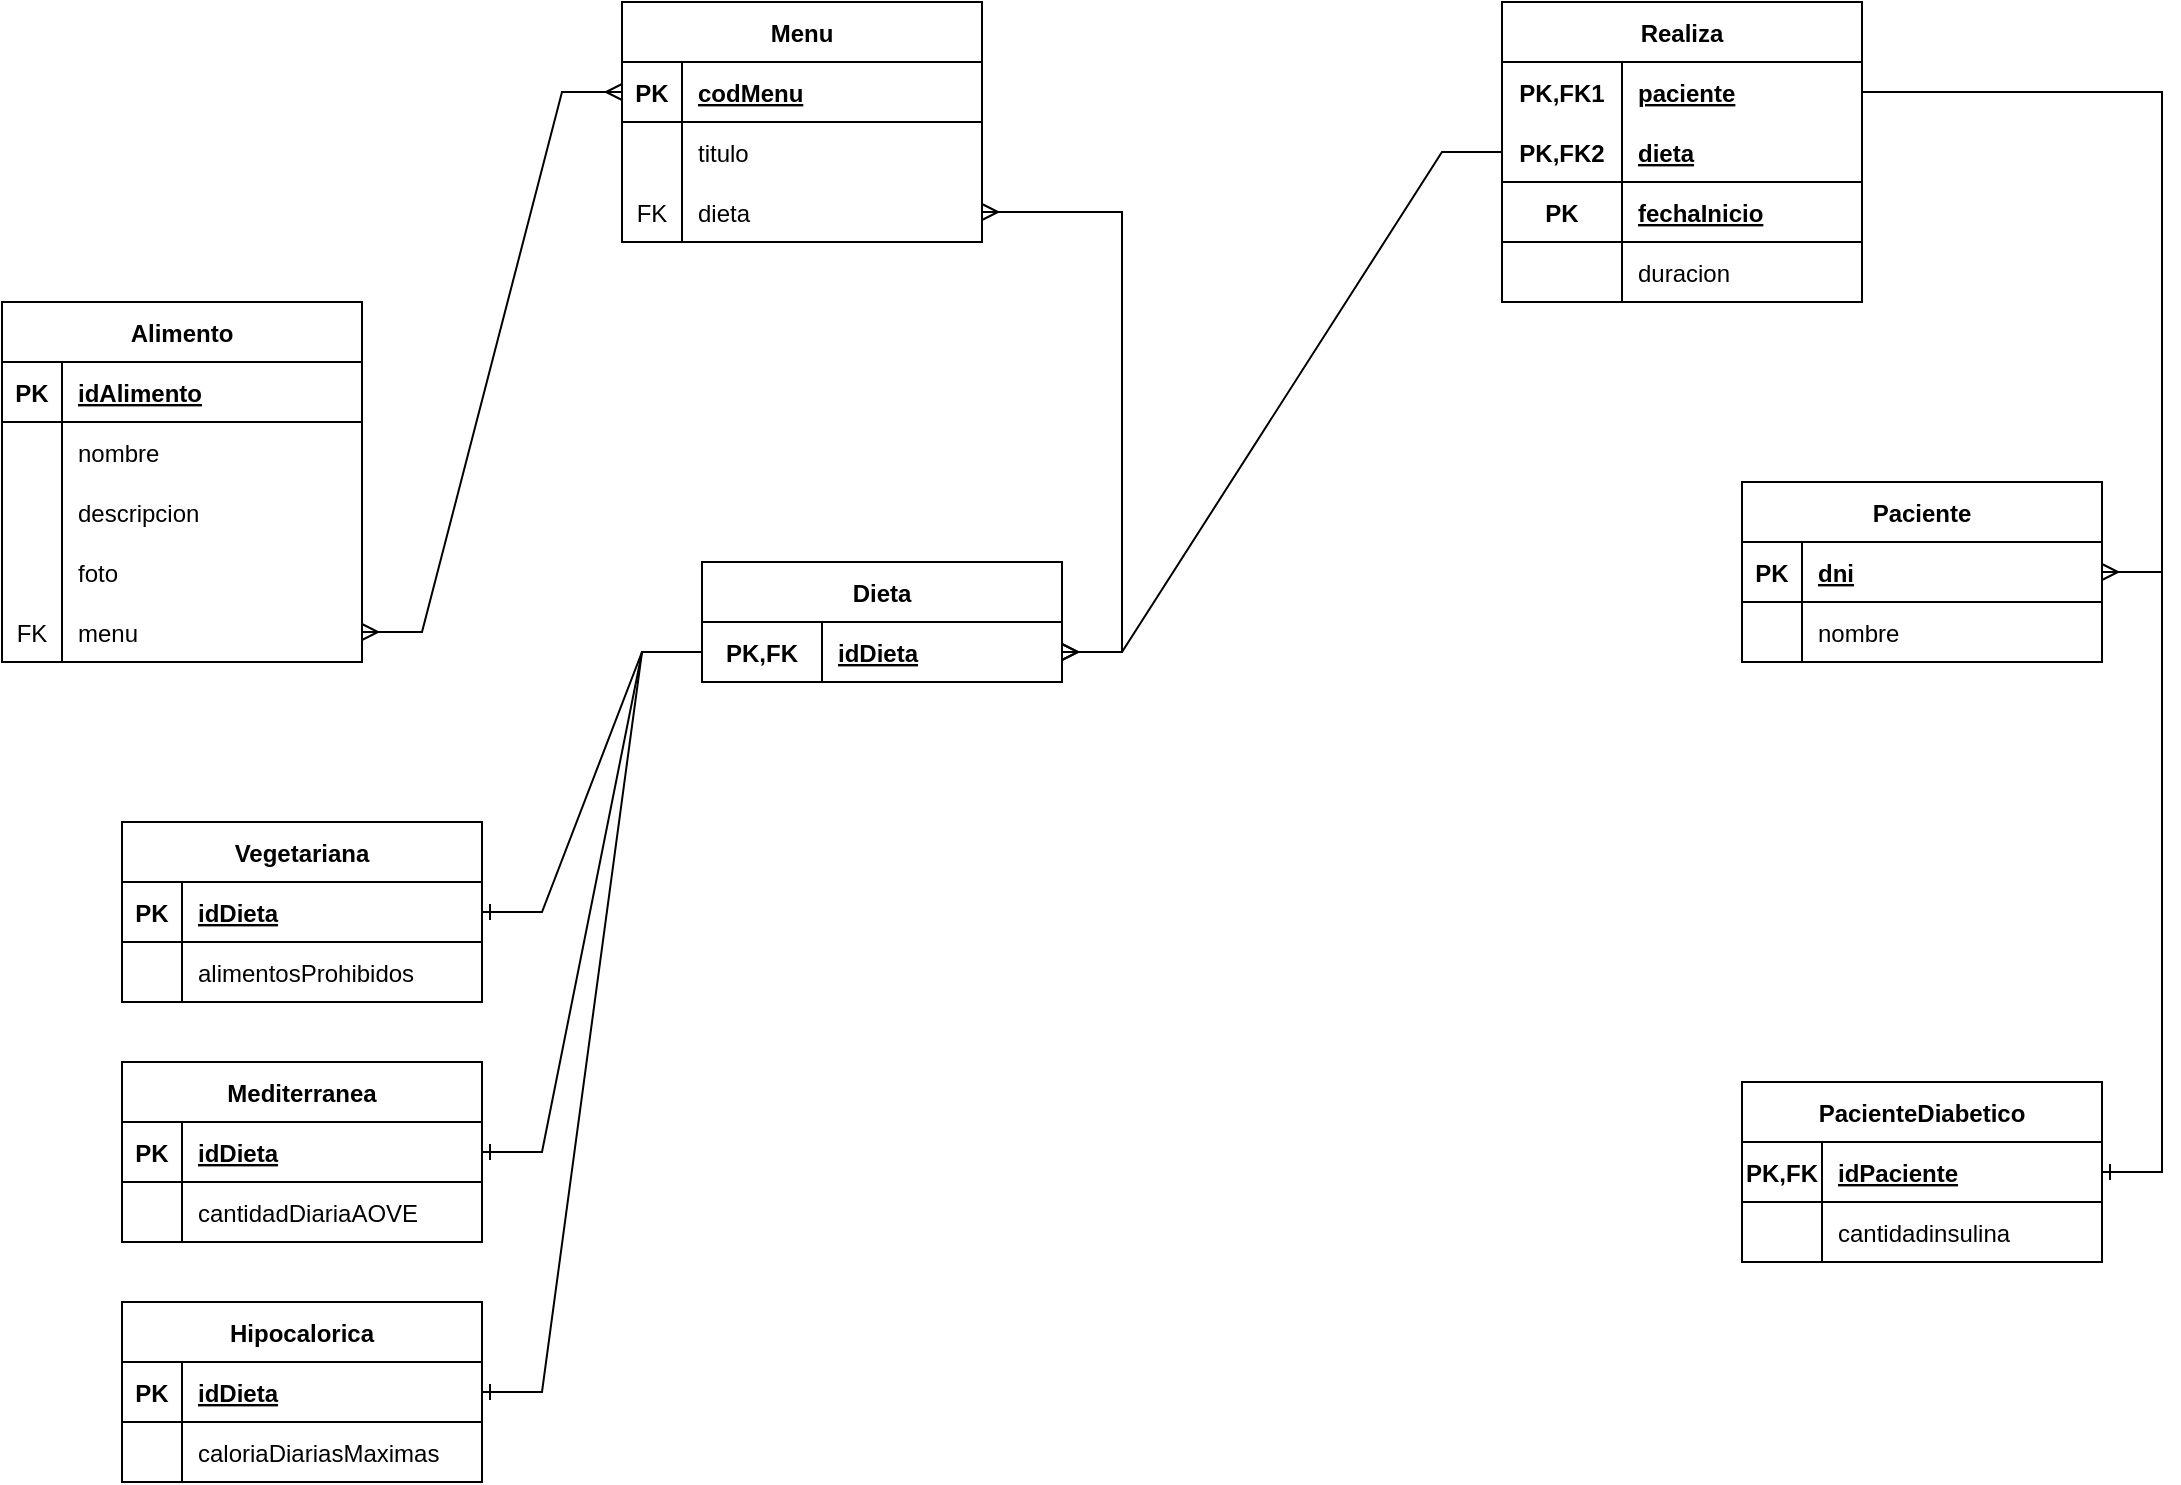 <mxfile version="20.8.16" type="device"><diagram id="R2lEEEUBdFMjLlhIrx00" name="Page-1"><mxGraphModel dx="961" dy="1195" grid="1" gridSize="10" guides="1" tooltips="1" connect="1" arrows="1" fold="1" page="1" pageScale="1" pageWidth="850" pageHeight="1100" math="0" shadow="0" extFonts="Permanent Marker^https://fonts.googleapis.com/css?family=Permanent+Marker"><root><mxCell id="0"/><mxCell id="1" parent="0"/><mxCell id="t05YEqEuKAgmeq-M3WF7-1" value="Alimento" style="shape=table;startSize=30;container=1;collapsible=1;childLayout=tableLayout;fixedRows=1;rowLines=0;fontStyle=1;align=center;resizeLast=1;" vertex="1" parent="1"><mxGeometry x="10" y="260" width="180" height="180" as="geometry"/></mxCell><mxCell id="t05YEqEuKAgmeq-M3WF7-2" value="" style="shape=tableRow;horizontal=0;startSize=0;swimlaneHead=0;swimlaneBody=0;fillColor=none;collapsible=0;dropTarget=0;points=[[0,0.5],[1,0.5]];portConstraint=eastwest;top=0;left=0;right=0;bottom=1;" vertex="1" parent="t05YEqEuKAgmeq-M3WF7-1"><mxGeometry y="30" width="180" height="30" as="geometry"/></mxCell><mxCell id="t05YEqEuKAgmeq-M3WF7-3" value="PK" style="shape=partialRectangle;connectable=0;fillColor=none;top=0;left=0;bottom=0;right=0;fontStyle=1;overflow=hidden;" vertex="1" parent="t05YEqEuKAgmeq-M3WF7-2"><mxGeometry width="30" height="30" as="geometry"><mxRectangle width="30" height="30" as="alternateBounds"/></mxGeometry></mxCell><mxCell id="t05YEqEuKAgmeq-M3WF7-4" value="idAlimento" style="shape=partialRectangle;connectable=0;fillColor=none;top=0;left=0;bottom=0;right=0;align=left;spacingLeft=6;fontStyle=5;overflow=hidden;" vertex="1" parent="t05YEqEuKAgmeq-M3WF7-2"><mxGeometry x="30" width="150" height="30" as="geometry"><mxRectangle width="150" height="30" as="alternateBounds"/></mxGeometry></mxCell><mxCell id="t05YEqEuKAgmeq-M3WF7-5" value="" style="shape=tableRow;horizontal=0;startSize=0;swimlaneHead=0;swimlaneBody=0;fillColor=none;collapsible=0;dropTarget=0;points=[[0,0.5],[1,0.5]];portConstraint=eastwest;top=0;left=0;right=0;bottom=0;" vertex="1" parent="t05YEqEuKAgmeq-M3WF7-1"><mxGeometry y="60" width="180" height="30" as="geometry"/></mxCell><mxCell id="t05YEqEuKAgmeq-M3WF7-6" value="" style="shape=partialRectangle;connectable=0;fillColor=none;top=0;left=0;bottom=0;right=0;editable=1;overflow=hidden;" vertex="1" parent="t05YEqEuKAgmeq-M3WF7-5"><mxGeometry width="30" height="30" as="geometry"><mxRectangle width="30" height="30" as="alternateBounds"/></mxGeometry></mxCell><mxCell id="t05YEqEuKAgmeq-M3WF7-7" value="nombre" style="shape=partialRectangle;connectable=0;fillColor=none;top=0;left=0;bottom=0;right=0;align=left;spacingLeft=6;overflow=hidden;" vertex="1" parent="t05YEqEuKAgmeq-M3WF7-5"><mxGeometry x="30" width="150" height="30" as="geometry"><mxRectangle width="150" height="30" as="alternateBounds"/></mxGeometry></mxCell><mxCell id="t05YEqEuKAgmeq-M3WF7-8" value="" style="shape=tableRow;horizontal=0;startSize=0;swimlaneHead=0;swimlaneBody=0;fillColor=none;collapsible=0;dropTarget=0;points=[[0,0.5],[1,0.5]];portConstraint=eastwest;top=0;left=0;right=0;bottom=0;" vertex="1" parent="t05YEqEuKAgmeq-M3WF7-1"><mxGeometry y="90" width="180" height="30" as="geometry"/></mxCell><mxCell id="t05YEqEuKAgmeq-M3WF7-9" value="" style="shape=partialRectangle;connectable=0;fillColor=none;top=0;left=0;bottom=0;right=0;editable=1;overflow=hidden;" vertex="1" parent="t05YEqEuKAgmeq-M3WF7-8"><mxGeometry width="30" height="30" as="geometry"><mxRectangle width="30" height="30" as="alternateBounds"/></mxGeometry></mxCell><mxCell id="t05YEqEuKAgmeq-M3WF7-10" value="descripcion" style="shape=partialRectangle;connectable=0;fillColor=none;top=0;left=0;bottom=0;right=0;align=left;spacingLeft=6;overflow=hidden;" vertex="1" parent="t05YEqEuKAgmeq-M3WF7-8"><mxGeometry x="30" width="150" height="30" as="geometry"><mxRectangle width="150" height="30" as="alternateBounds"/></mxGeometry></mxCell><mxCell id="t05YEqEuKAgmeq-M3WF7-11" value="" style="shape=tableRow;horizontal=0;startSize=0;swimlaneHead=0;swimlaneBody=0;fillColor=none;collapsible=0;dropTarget=0;points=[[0,0.5],[1,0.5]];portConstraint=eastwest;top=0;left=0;right=0;bottom=0;" vertex="1" parent="t05YEqEuKAgmeq-M3WF7-1"><mxGeometry y="120" width="180" height="30" as="geometry"/></mxCell><mxCell id="t05YEqEuKAgmeq-M3WF7-12" value="" style="shape=partialRectangle;connectable=0;fillColor=none;top=0;left=0;bottom=0;right=0;editable=1;overflow=hidden;" vertex="1" parent="t05YEqEuKAgmeq-M3WF7-11"><mxGeometry width="30" height="30" as="geometry"><mxRectangle width="30" height="30" as="alternateBounds"/></mxGeometry></mxCell><mxCell id="t05YEqEuKAgmeq-M3WF7-13" value="foto" style="shape=partialRectangle;connectable=0;fillColor=none;top=0;left=0;bottom=0;right=0;align=left;spacingLeft=6;overflow=hidden;" vertex="1" parent="t05YEqEuKAgmeq-M3WF7-11"><mxGeometry x="30" width="150" height="30" as="geometry"><mxRectangle width="150" height="30" as="alternateBounds"/></mxGeometry></mxCell><mxCell id="t05YEqEuKAgmeq-M3WF7-40" value="" style="shape=tableRow;horizontal=0;startSize=0;swimlaneHead=0;swimlaneBody=0;fillColor=none;collapsible=0;dropTarget=0;points=[[0,0.5],[1,0.5]];portConstraint=eastwest;top=0;left=0;right=0;bottom=0;" vertex="1" parent="t05YEqEuKAgmeq-M3WF7-1"><mxGeometry y="150" width="180" height="30" as="geometry"/></mxCell><mxCell id="t05YEqEuKAgmeq-M3WF7-41" value="FK" style="shape=partialRectangle;connectable=0;fillColor=none;top=0;left=0;bottom=0;right=0;fontStyle=0;overflow=hidden;" vertex="1" parent="t05YEqEuKAgmeq-M3WF7-40"><mxGeometry width="30" height="30" as="geometry"><mxRectangle width="30" height="30" as="alternateBounds"/></mxGeometry></mxCell><mxCell id="t05YEqEuKAgmeq-M3WF7-42" value="menu" style="shape=partialRectangle;connectable=0;fillColor=none;top=0;left=0;bottom=0;right=0;align=left;spacingLeft=6;fontStyle=0;overflow=hidden;" vertex="1" parent="t05YEqEuKAgmeq-M3WF7-40"><mxGeometry x="30" width="150" height="30" as="geometry"><mxRectangle width="150" height="30" as="alternateBounds"/></mxGeometry></mxCell><mxCell id="t05YEqEuKAgmeq-M3WF7-27" value="Menu" style="shape=table;startSize=30;container=1;collapsible=1;childLayout=tableLayout;fixedRows=1;rowLines=0;fontStyle=1;align=center;resizeLast=1;" vertex="1" parent="1"><mxGeometry x="320" y="110" width="180" height="120" as="geometry"/></mxCell><mxCell id="t05YEqEuKAgmeq-M3WF7-28" value="" style="shape=tableRow;horizontal=0;startSize=0;swimlaneHead=0;swimlaneBody=0;fillColor=none;collapsible=0;dropTarget=0;points=[[0,0.5],[1,0.5]];portConstraint=eastwest;top=0;left=0;right=0;bottom=1;" vertex="1" parent="t05YEqEuKAgmeq-M3WF7-27"><mxGeometry y="30" width="180" height="30" as="geometry"/></mxCell><mxCell id="t05YEqEuKAgmeq-M3WF7-29" value="PK" style="shape=partialRectangle;connectable=0;fillColor=none;top=0;left=0;bottom=0;right=0;fontStyle=1;overflow=hidden;" vertex="1" parent="t05YEqEuKAgmeq-M3WF7-28"><mxGeometry width="30" height="30" as="geometry"><mxRectangle width="30" height="30" as="alternateBounds"/></mxGeometry></mxCell><mxCell id="t05YEqEuKAgmeq-M3WF7-30" value="codMenu" style="shape=partialRectangle;connectable=0;fillColor=none;top=0;left=0;bottom=0;right=0;align=left;spacingLeft=6;fontStyle=5;overflow=hidden;" vertex="1" parent="t05YEqEuKAgmeq-M3WF7-28"><mxGeometry x="30" width="150" height="30" as="geometry"><mxRectangle width="150" height="30" as="alternateBounds"/></mxGeometry></mxCell><mxCell id="t05YEqEuKAgmeq-M3WF7-31" value="" style="shape=tableRow;horizontal=0;startSize=0;swimlaneHead=0;swimlaneBody=0;fillColor=none;collapsible=0;dropTarget=0;points=[[0,0.5],[1,0.5]];portConstraint=eastwest;top=0;left=0;right=0;bottom=0;" vertex="1" parent="t05YEqEuKAgmeq-M3WF7-27"><mxGeometry y="60" width="180" height="30" as="geometry"/></mxCell><mxCell id="t05YEqEuKAgmeq-M3WF7-32" value="" style="shape=partialRectangle;connectable=0;fillColor=none;top=0;left=0;bottom=0;right=0;editable=1;overflow=hidden;" vertex="1" parent="t05YEqEuKAgmeq-M3WF7-31"><mxGeometry width="30" height="30" as="geometry"><mxRectangle width="30" height="30" as="alternateBounds"/></mxGeometry></mxCell><mxCell id="t05YEqEuKAgmeq-M3WF7-33" value="titulo" style="shape=partialRectangle;connectable=0;fillColor=none;top=0;left=0;bottom=0;right=0;align=left;spacingLeft=6;overflow=hidden;" vertex="1" parent="t05YEqEuKAgmeq-M3WF7-31"><mxGeometry x="30" width="150" height="30" as="geometry"><mxRectangle width="150" height="30" as="alternateBounds"/></mxGeometry></mxCell><mxCell id="t05YEqEuKAgmeq-M3WF7-34" value="" style="shape=tableRow;horizontal=0;startSize=0;swimlaneHead=0;swimlaneBody=0;fillColor=none;collapsible=0;dropTarget=0;points=[[0,0.5],[1,0.5]];portConstraint=eastwest;top=0;left=0;right=0;bottom=0;" vertex="1" parent="t05YEqEuKAgmeq-M3WF7-27"><mxGeometry y="90" width="180" height="30" as="geometry"/></mxCell><mxCell id="t05YEqEuKAgmeq-M3WF7-35" value="FK" style="shape=partialRectangle;connectable=0;fillColor=none;top=0;left=0;bottom=0;right=0;editable=1;overflow=hidden;" vertex="1" parent="t05YEqEuKAgmeq-M3WF7-34"><mxGeometry width="30" height="30" as="geometry"><mxRectangle width="30" height="30" as="alternateBounds"/></mxGeometry></mxCell><mxCell id="t05YEqEuKAgmeq-M3WF7-36" value="dieta" style="shape=partialRectangle;connectable=0;fillColor=none;top=0;left=0;bottom=0;right=0;align=left;spacingLeft=6;overflow=hidden;" vertex="1" parent="t05YEqEuKAgmeq-M3WF7-34"><mxGeometry x="30" width="150" height="30" as="geometry"><mxRectangle width="150" height="30" as="alternateBounds"/></mxGeometry></mxCell><mxCell id="t05YEqEuKAgmeq-M3WF7-43" value="Vegetariana" style="shape=table;startSize=30;container=1;collapsible=1;childLayout=tableLayout;fixedRows=1;rowLines=0;fontStyle=1;align=center;resizeLast=1;" vertex="1" parent="1"><mxGeometry x="70" y="520" width="180" height="90" as="geometry"/></mxCell><mxCell id="t05YEqEuKAgmeq-M3WF7-44" value="" style="shape=tableRow;horizontal=0;startSize=0;swimlaneHead=0;swimlaneBody=0;fillColor=none;collapsible=0;dropTarget=0;points=[[0,0.5],[1,0.5]];portConstraint=eastwest;top=0;left=0;right=0;bottom=1;" vertex="1" parent="t05YEqEuKAgmeq-M3WF7-43"><mxGeometry y="30" width="180" height="30" as="geometry"/></mxCell><mxCell id="t05YEqEuKAgmeq-M3WF7-45" value="PK" style="shape=partialRectangle;connectable=0;fillColor=none;top=0;left=0;bottom=0;right=0;fontStyle=1;overflow=hidden;" vertex="1" parent="t05YEqEuKAgmeq-M3WF7-44"><mxGeometry width="30" height="30" as="geometry"><mxRectangle width="30" height="30" as="alternateBounds"/></mxGeometry></mxCell><mxCell id="t05YEqEuKAgmeq-M3WF7-46" value="idDieta" style="shape=partialRectangle;connectable=0;fillColor=none;top=0;left=0;bottom=0;right=0;align=left;spacingLeft=6;fontStyle=5;overflow=hidden;" vertex="1" parent="t05YEqEuKAgmeq-M3WF7-44"><mxGeometry x="30" width="150" height="30" as="geometry"><mxRectangle width="150" height="30" as="alternateBounds"/></mxGeometry></mxCell><mxCell id="t05YEqEuKAgmeq-M3WF7-47" value="" style="shape=tableRow;horizontal=0;startSize=0;swimlaneHead=0;swimlaneBody=0;fillColor=none;collapsible=0;dropTarget=0;points=[[0,0.5],[1,0.5]];portConstraint=eastwest;top=0;left=0;right=0;bottom=0;" vertex="1" parent="t05YEqEuKAgmeq-M3WF7-43"><mxGeometry y="60" width="180" height="30" as="geometry"/></mxCell><mxCell id="t05YEqEuKAgmeq-M3WF7-48" value="" style="shape=partialRectangle;connectable=0;fillColor=none;top=0;left=0;bottom=0;right=0;editable=1;overflow=hidden;" vertex="1" parent="t05YEqEuKAgmeq-M3WF7-47"><mxGeometry width="30" height="30" as="geometry"><mxRectangle width="30" height="30" as="alternateBounds"/></mxGeometry></mxCell><mxCell id="t05YEqEuKAgmeq-M3WF7-49" value="alimentosProhibidos" style="shape=partialRectangle;connectable=0;fillColor=none;top=0;left=0;bottom=0;right=0;align=left;spacingLeft=6;overflow=hidden;" vertex="1" parent="t05YEqEuKAgmeq-M3WF7-47"><mxGeometry x="30" width="150" height="30" as="geometry"><mxRectangle width="150" height="30" as="alternateBounds"/></mxGeometry></mxCell><mxCell id="t05YEqEuKAgmeq-M3WF7-56" value="Mediterranea" style="shape=table;startSize=30;container=1;collapsible=1;childLayout=tableLayout;fixedRows=1;rowLines=0;fontStyle=1;align=center;resizeLast=1;" vertex="1" parent="1"><mxGeometry x="70" y="640" width="180" height="90" as="geometry"/></mxCell><mxCell id="t05YEqEuKAgmeq-M3WF7-57" value="" style="shape=tableRow;horizontal=0;startSize=0;swimlaneHead=0;swimlaneBody=0;fillColor=none;collapsible=0;dropTarget=0;points=[[0,0.5],[1,0.5]];portConstraint=eastwest;top=0;left=0;right=0;bottom=1;" vertex="1" parent="t05YEqEuKAgmeq-M3WF7-56"><mxGeometry y="30" width="180" height="30" as="geometry"/></mxCell><mxCell id="t05YEqEuKAgmeq-M3WF7-58" value="PK" style="shape=partialRectangle;connectable=0;fillColor=none;top=0;left=0;bottom=0;right=0;fontStyle=1;overflow=hidden;" vertex="1" parent="t05YEqEuKAgmeq-M3WF7-57"><mxGeometry width="30" height="30" as="geometry"><mxRectangle width="30" height="30" as="alternateBounds"/></mxGeometry></mxCell><mxCell id="t05YEqEuKAgmeq-M3WF7-59" value="idDieta" style="shape=partialRectangle;connectable=0;fillColor=none;top=0;left=0;bottom=0;right=0;align=left;spacingLeft=6;fontStyle=5;overflow=hidden;" vertex="1" parent="t05YEqEuKAgmeq-M3WF7-57"><mxGeometry x="30" width="150" height="30" as="geometry"><mxRectangle width="150" height="30" as="alternateBounds"/></mxGeometry></mxCell><mxCell id="t05YEqEuKAgmeq-M3WF7-60" value="" style="shape=tableRow;horizontal=0;startSize=0;swimlaneHead=0;swimlaneBody=0;fillColor=none;collapsible=0;dropTarget=0;points=[[0,0.5],[1,0.5]];portConstraint=eastwest;top=0;left=0;right=0;bottom=0;" vertex="1" parent="t05YEqEuKAgmeq-M3WF7-56"><mxGeometry y="60" width="180" height="30" as="geometry"/></mxCell><mxCell id="t05YEqEuKAgmeq-M3WF7-61" value="" style="shape=partialRectangle;connectable=0;fillColor=none;top=0;left=0;bottom=0;right=0;editable=1;overflow=hidden;" vertex="1" parent="t05YEqEuKAgmeq-M3WF7-60"><mxGeometry width="30" height="30" as="geometry"><mxRectangle width="30" height="30" as="alternateBounds"/></mxGeometry></mxCell><mxCell id="t05YEqEuKAgmeq-M3WF7-62" value="cantidadDiariaAOVE" style="shape=partialRectangle;connectable=0;fillColor=none;top=0;left=0;bottom=0;right=0;align=left;spacingLeft=6;overflow=hidden;" vertex="1" parent="t05YEqEuKAgmeq-M3WF7-60"><mxGeometry x="30" width="150" height="30" as="geometry"><mxRectangle width="150" height="30" as="alternateBounds"/></mxGeometry></mxCell><mxCell id="t05YEqEuKAgmeq-M3WF7-63" value="Hipocalorica" style="shape=table;startSize=30;container=1;collapsible=1;childLayout=tableLayout;fixedRows=1;rowLines=0;fontStyle=1;align=center;resizeLast=1;" vertex="1" parent="1"><mxGeometry x="70" y="760" width="180" height="90" as="geometry"/></mxCell><mxCell id="t05YEqEuKAgmeq-M3WF7-64" value="" style="shape=tableRow;horizontal=0;startSize=0;swimlaneHead=0;swimlaneBody=0;fillColor=none;collapsible=0;dropTarget=0;points=[[0,0.5],[1,0.5]];portConstraint=eastwest;top=0;left=0;right=0;bottom=1;" vertex="1" parent="t05YEqEuKAgmeq-M3WF7-63"><mxGeometry y="30" width="180" height="30" as="geometry"/></mxCell><mxCell id="t05YEqEuKAgmeq-M3WF7-65" value="PK" style="shape=partialRectangle;connectable=0;fillColor=none;top=0;left=0;bottom=0;right=0;fontStyle=1;overflow=hidden;" vertex="1" parent="t05YEqEuKAgmeq-M3WF7-64"><mxGeometry width="30" height="30" as="geometry"><mxRectangle width="30" height="30" as="alternateBounds"/></mxGeometry></mxCell><mxCell id="t05YEqEuKAgmeq-M3WF7-66" value="idDieta" style="shape=partialRectangle;connectable=0;fillColor=none;top=0;left=0;bottom=0;right=0;align=left;spacingLeft=6;fontStyle=5;overflow=hidden;" vertex="1" parent="t05YEqEuKAgmeq-M3WF7-64"><mxGeometry x="30" width="150" height="30" as="geometry"><mxRectangle width="150" height="30" as="alternateBounds"/></mxGeometry></mxCell><mxCell id="t05YEqEuKAgmeq-M3WF7-67" value="" style="shape=tableRow;horizontal=0;startSize=0;swimlaneHead=0;swimlaneBody=0;fillColor=none;collapsible=0;dropTarget=0;points=[[0,0.5],[1,0.5]];portConstraint=eastwest;top=0;left=0;right=0;bottom=0;" vertex="1" parent="t05YEqEuKAgmeq-M3WF7-63"><mxGeometry y="60" width="180" height="30" as="geometry"/></mxCell><mxCell id="t05YEqEuKAgmeq-M3WF7-68" value="" style="shape=partialRectangle;connectable=0;fillColor=none;top=0;left=0;bottom=0;right=0;editable=1;overflow=hidden;" vertex="1" parent="t05YEqEuKAgmeq-M3WF7-67"><mxGeometry width="30" height="30" as="geometry"><mxRectangle width="30" height="30" as="alternateBounds"/></mxGeometry></mxCell><mxCell id="t05YEqEuKAgmeq-M3WF7-69" value="caloriaDiariasMaximas" style="shape=partialRectangle;connectable=0;fillColor=none;top=0;left=0;bottom=0;right=0;align=left;spacingLeft=6;overflow=hidden;" vertex="1" parent="t05YEqEuKAgmeq-M3WF7-67"><mxGeometry x="30" width="150" height="30" as="geometry"><mxRectangle width="150" height="30" as="alternateBounds"/></mxGeometry></mxCell><mxCell id="t05YEqEuKAgmeq-M3WF7-70" value="Dieta" style="shape=table;startSize=30;container=1;collapsible=1;childLayout=tableLayout;fixedRows=1;rowLines=0;fontStyle=1;align=center;resizeLast=1;" vertex="1" parent="1"><mxGeometry x="360" y="390" width="180" height="60" as="geometry"/></mxCell><mxCell id="t05YEqEuKAgmeq-M3WF7-71" value="" style="shape=tableRow;horizontal=0;startSize=0;swimlaneHead=0;swimlaneBody=0;fillColor=none;collapsible=0;dropTarget=0;points=[[0,0.5],[1,0.5]];portConstraint=eastwest;top=0;left=0;right=0;bottom=1;" vertex="1" parent="t05YEqEuKAgmeq-M3WF7-70"><mxGeometry y="30" width="180" height="30" as="geometry"/></mxCell><mxCell id="t05YEqEuKAgmeq-M3WF7-72" value="PK,FK" style="shape=partialRectangle;connectable=0;fillColor=none;top=0;left=0;bottom=0;right=0;fontStyle=1;overflow=hidden;" vertex="1" parent="t05YEqEuKAgmeq-M3WF7-71"><mxGeometry width="60" height="30" as="geometry"><mxRectangle width="60" height="30" as="alternateBounds"/></mxGeometry></mxCell><mxCell id="t05YEqEuKAgmeq-M3WF7-73" value="idDieta" style="shape=partialRectangle;connectable=0;fillColor=none;top=0;left=0;bottom=0;right=0;align=left;spacingLeft=6;fontStyle=5;overflow=hidden;" vertex="1" parent="t05YEqEuKAgmeq-M3WF7-71"><mxGeometry x="60" width="120" height="30" as="geometry"><mxRectangle width="120" height="30" as="alternateBounds"/></mxGeometry></mxCell><mxCell id="t05YEqEuKAgmeq-M3WF7-83" value="Paciente" style="shape=table;startSize=30;container=1;collapsible=1;childLayout=tableLayout;fixedRows=1;rowLines=0;fontStyle=1;align=center;resizeLast=1;" vertex="1" parent="1"><mxGeometry x="880" y="350" width="180" height="90" as="geometry"/></mxCell><mxCell id="t05YEqEuKAgmeq-M3WF7-84" value="" style="shape=tableRow;horizontal=0;startSize=0;swimlaneHead=0;swimlaneBody=0;fillColor=none;collapsible=0;dropTarget=0;points=[[0,0.5],[1,0.5]];portConstraint=eastwest;top=0;left=0;right=0;bottom=1;" vertex="1" parent="t05YEqEuKAgmeq-M3WF7-83"><mxGeometry y="30" width="180" height="30" as="geometry"/></mxCell><mxCell id="t05YEqEuKAgmeq-M3WF7-85" value="PK" style="shape=partialRectangle;connectable=0;fillColor=none;top=0;left=0;bottom=0;right=0;fontStyle=1;overflow=hidden;" vertex="1" parent="t05YEqEuKAgmeq-M3WF7-84"><mxGeometry width="30" height="30" as="geometry"><mxRectangle width="30" height="30" as="alternateBounds"/></mxGeometry></mxCell><mxCell id="t05YEqEuKAgmeq-M3WF7-86" value="dni" style="shape=partialRectangle;connectable=0;fillColor=none;top=0;left=0;bottom=0;right=0;align=left;spacingLeft=6;fontStyle=5;overflow=hidden;" vertex="1" parent="t05YEqEuKAgmeq-M3WF7-84"><mxGeometry x="30" width="150" height="30" as="geometry"><mxRectangle width="150" height="30" as="alternateBounds"/></mxGeometry></mxCell><mxCell id="t05YEqEuKAgmeq-M3WF7-87" value="" style="shape=tableRow;horizontal=0;startSize=0;swimlaneHead=0;swimlaneBody=0;fillColor=none;collapsible=0;dropTarget=0;points=[[0,0.5],[1,0.5]];portConstraint=eastwest;top=0;left=0;right=0;bottom=0;" vertex="1" parent="t05YEqEuKAgmeq-M3WF7-83"><mxGeometry y="60" width="180" height="30" as="geometry"/></mxCell><mxCell id="t05YEqEuKAgmeq-M3WF7-88" value="" style="shape=partialRectangle;connectable=0;fillColor=none;top=0;left=0;bottom=0;right=0;editable=1;overflow=hidden;" vertex="1" parent="t05YEqEuKAgmeq-M3WF7-87"><mxGeometry width="30" height="30" as="geometry"><mxRectangle width="30" height="30" as="alternateBounds"/></mxGeometry></mxCell><mxCell id="t05YEqEuKAgmeq-M3WF7-89" value="nombre" style="shape=partialRectangle;connectable=0;fillColor=none;top=0;left=0;bottom=0;right=0;align=left;spacingLeft=6;overflow=hidden;" vertex="1" parent="t05YEqEuKAgmeq-M3WF7-87"><mxGeometry x="30" width="150" height="30" as="geometry"><mxRectangle width="150" height="30" as="alternateBounds"/></mxGeometry></mxCell><mxCell id="t05YEqEuKAgmeq-M3WF7-109" value="Realiza" style="shape=table;startSize=30;container=1;collapsible=1;childLayout=tableLayout;fixedRows=1;rowLines=0;fontStyle=1;align=center;resizeLast=1;" vertex="1" parent="1"><mxGeometry x="760" y="110" width="180" height="150" as="geometry"/></mxCell><mxCell id="t05YEqEuKAgmeq-M3WF7-110" value="" style="shape=tableRow;horizontal=0;startSize=0;swimlaneHead=0;swimlaneBody=0;fillColor=none;collapsible=0;dropTarget=0;points=[[0,0.5],[1,0.5]];portConstraint=eastwest;top=0;left=0;right=0;bottom=0;" vertex="1" parent="t05YEqEuKAgmeq-M3WF7-109"><mxGeometry y="30" width="180" height="30" as="geometry"/></mxCell><mxCell id="t05YEqEuKAgmeq-M3WF7-111" value="PK,FK1" style="shape=partialRectangle;connectable=0;fillColor=none;top=0;left=0;bottom=0;right=0;fontStyle=1;overflow=hidden;" vertex="1" parent="t05YEqEuKAgmeq-M3WF7-110"><mxGeometry width="60" height="30" as="geometry"><mxRectangle width="60" height="30" as="alternateBounds"/></mxGeometry></mxCell><mxCell id="t05YEqEuKAgmeq-M3WF7-112" value="paciente" style="shape=partialRectangle;connectable=0;fillColor=none;top=0;left=0;bottom=0;right=0;align=left;spacingLeft=6;fontStyle=5;overflow=hidden;" vertex="1" parent="t05YEqEuKAgmeq-M3WF7-110"><mxGeometry x="60" width="120" height="30" as="geometry"><mxRectangle width="120" height="30" as="alternateBounds"/></mxGeometry></mxCell><mxCell id="t05YEqEuKAgmeq-M3WF7-113" value="" style="shape=tableRow;horizontal=0;startSize=0;swimlaneHead=0;swimlaneBody=0;fillColor=none;collapsible=0;dropTarget=0;points=[[0,0.5],[1,0.5]];portConstraint=eastwest;top=0;left=0;right=0;bottom=1;strokeColor=inherit;" vertex="1" parent="t05YEqEuKAgmeq-M3WF7-109"><mxGeometry y="60" width="180" height="30" as="geometry"/></mxCell><mxCell id="t05YEqEuKAgmeq-M3WF7-114" value="PK,FK2" style="shape=partialRectangle;connectable=0;fillColor=none;top=0;left=0;bottom=0;right=0;fontStyle=1;overflow=hidden;" vertex="1" parent="t05YEqEuKAgmeq-M3WF7-113"><mxGeometry width="60" height="30" as="geometry"><mxRectangle width="60" height="30" as="alternateBounds"/></mxGeometry></mxCell><mxCell id="t05YEqEuKAgmeq-M3WF7-115" value="dieta" style="shape=partialRectangle;connectable=0;fillColor=none;top=0;left=0;bottom=0;right=0;align=left;spacingLeft=6;fontStyle=5;overflow=hidden;" vertex="1" parent="t05YEqEuKAgmeq-M3WF7-113"><mxGeometry x="60" width="120" height="30" as="geometry"><mxRectangle width="120" height="30" as="alternateBounds"/></mxGeometry></mxCell><mxCell id="t05YEqEuKAgmeq-M3WF7-125" value="" style="shape=tableRow;horizontal=0;startSize=0;swimlaneHead=0;swimlaneBody=0;fillColor=none;collapsible=0;dropTarget=0;points=[[0,0.5],[1,0.5]];portConstraint=eastwest;top=0;left=0;right=0;bottom=1;" vertex="1" parent="t05YEqEuKAgmeq-M3WF7-109"><mxGeometry y="90" width="180" height="30" as="geometry"/></mxCell><mxCell id="t05YEqEuKAgmeq-M3WF7-126" value="PK" style="shape=partialRectangle;connectable=0;fillColor=none;top=0;left=0;bottom=0;right=0;fontStyle=1;overflow=hidden;" vertex="1" parent="t05YEqEuKAgmeq-M3WF7-125"><mxGeometry width="60" height="30" as="geometry"><mxRectangle width="60" height="30" as="alternateBounds"/></mxGeometry></mxCell><mxCell id="t05YEqEuKAgmeq-M3WF7-127" value="fechaInicio" style="shape=partialRectangle;connectable=0;fillColor=none;top=0;left=0;bottom=0;right=0;align=left;spacingLeft=6;fontStyle=5;overflow=hidden;" vertex="1" parent="t05YEqEuKAgmeq-M3WF7-125"><mxGeometry x="60" width="120" height="30" as="geometry"><mxRectangle width="120" height="30" as="alternateBounds"/></mxGeometry></mxCell><mxCell id="t05YEqEuKAgmeq-M3WF7-122" value="" style="shape=tableRow;horizontal=0;startSize=0;swimlaneHead=0;swimlaneBody=0;fillColor=none;collapsible=0;dropTarget=0;points=[[0,0.5],[1,0.5]];portConstraint=eastwest;top=0;left=0;right=0;bottom=0;" vertex="1" parent="t05YEqEuKAgmeq-M3WF7-109"><mxGeometry y="120" width="180" height="30" as="geometry"/></mxCell><mxCell id="t05YEqEuKAgmeq-M3WF7-123" value="" style="shape=partialRectangle;connectable=0;fillColor=none;top=0;left=0;bottom=0;right=0;fontStyle=0;overflow=hidden;" vertex="1" parent="t05YEqEuKAgmeq-M3WF7-122"><mxGeometry width="60" height="30" as="geometry"><mxRectangle width="60" height="30" as="alternateBounds"/></mxGeometry></mxCell><mxCell id="t05YEqEuKAgmeq-M3WF7-124" value="duracion" style="shape=partialRectangle;connectable=0;fillColor=none;top=0;left=0;bottom=0;right=0;align=left;spacingLeft=6;fontStyle=0;overflow=hidden;" vertex="1" parent="t05YEqEuKAgmeq-M3WF7-122"><mxGeometry x="60" width="120" height="30" as="geometry"><mxRectangle width="120" height="30" as="alternateBounds"/></mxGeometry></mxCell><mxCell id="t05YEqEuKAgmeq-M3WF7-128" value="PacienteDiabetico" style="shape=table;startSize=30;container=1;collapsible=1;childLayout=tableLayout;fixedRows=1;rowLines=0;fontStyle=1;align=center;resizeLast=1;" vertex="1" parent="1"><mxGeometry x="880" y="650" width="180" height="90" as="geometry"/></mxCell><mxCell id="t05YEqEuKAgmeq-M3WF7-129" value="" style="shape=tableRow;horizontal=0;startSize=0;swimlaneHead=0;swimlaneBody=0;fillColor=none;collapsible=0;dropTarget=0;points=[[0,0.5],[1,0.5]];portConstraint=eastwest;top=0;left=0;right=0;bottom=1;" vertex="1" parent="t05YEqEuKAgmeq-M3WF7-128"><mxGeometry y="30" width="180" height="30" as="geometry"/></mxCell><mxCell id="t05YEqEuKAgmeq-M3WF7-130" value="PK,FK" style="shape=partialRectangle;connectable=0;fillColor=none;top=0;left=0;bottom=0;right=0;fontStyle=1;overflow=hidden;" vertex="1" parent="t05YEqEuKAgmeq-M3WF7-129"><mxGeometry width="40" height="30" as="geometry"><mxRectangle width="40" height="30" as="alternateBounds"/></mxGeometry></mxCell><mxCell id="t05YEqEuKAgmeq-M3WF7-131" value="idPaciente" style="shape=partialRectangle;connectable=0;fillColor=none;top=0;left=0;bottom=0;right=0;align=left;spacingLeft=6;fontStyle=5;overflow=hidden;" vertex="1" parent="t05YEqEuKAgmeq-M3WF7-129"><mxGeometry x="40" width="140" height="30" as="geometry"><mxRectangle width="140" height="30" as="alternateBounds"/></mxGeometry></mxCell><mxCell id="t05YEqEuKAgmeq-M3WF7-132" value="" style="shape=tableRow;horizontal=0;startSize=0;swimlaneHead=0;swimlaneBody=0;fillColor=none;collapsible=0;dropTarget=0;points=[[0,0.5],[1,0.5]];portConstraint=eastwest;top=0;left=0;right=0;bottom=0;" vertex="1" parent="t05YEqEuKAgmeq-M3WF7-128"><mxGeometry y="60" width="180" height="30" as="geometry"/></mxCell><mxCell id="t05YEqEuKAgmeq-M3WF7-133" value="" style="shape=partialRectangle;connectable=0;fillColor=none;top=0;left=0;bottom=0;right=0;editable=1;overflow=hidden;" vertex="1" parent="t05YEqEuKAgmeq-M3WF7-132"><mxGeometry width="40" height="30" as="geometry"><mxRectangle width="40" height="30" as="alternateBounds"/></mxGeometry></mxCell><mxCell id="t05YEqEuKAgmeq-M3WF7-134" value="cantidadinsulina" style="shape=partialRectangle;connectable=0;fillColor=none;top=0;left=0;bottom=0;right=0;align=left;spacingLeft=6;overflow=hidden;" vertex="1" parent="t05YEqEuKAgmeq-M3WF7-132"><mxGeometry x="40" width="140" height="30" as="geometry"><mxRectangle width="140" height="30" as="alternateBounds"/></mxGeometry></mxCell><mxCell id="t05YEqEuKAgmeq-M3WF7-142" value="" style="edgeStyle=entityRelationEdgeStyle;fontSize=12;html=1;endArrow=ERmany;startArrow=ERmany;rounded=0;" edge="1" parent="1" source="t05YEqEuKAgmeq-M3WF7-40" target="t05YEqEuKAgmeq-M3WF7-28"><mxGeometry width="100" height="100" relative="1" as="geometry"><mxPoint x="220" y="370" as="sourcePoint"/><mxPoint x="320" y="270" as="targetPoint"/></mxGeometry></mxCell><mxCell id="t05YEqEuKAgmeq-M3WF7-143" value="" style="edgeStyle=entityRelationEdgeStyle;fontSize=12;html=1;endArrow=ERmany;startArrow=ERmany;rounded=0;" edge="1" parent="1" source="t05YEqEuKAgmeq-M3WF7-34" target="t05YEqEuKAgmeq-M3WF7-71"><mxGeometry width="100" height="100" relative="1" as="geometry"><mxPoint x="540" y="360" as="sourcePoint"/><mxPoint x="640" y="260" as="targetPoint"/></mxGeometry></mxCell><mxCell id="t05YEqEuKAgmeq-M3WF7-144" value="" style="edgeStyle=entityRelationEdgeStyle;fontSize=12;html=1;endArrow=ERone;endFill=1;rounded=0;" edge="1" parent="1" source="t05YEqEuKAgmeq-M3WF7-71" target="t05YEqEuKAgmeq-M3WF7-64"><mxGeometry width="100" height="100" relative="1" as="geometry"><mxPoint x="610" y="510" as="sourcePoint"/><mxPoint x="710" y="410" as="targetPoint"/></mxGeometry></mxCell><mxCell id="t05YEqEuKAgmeq-M3WF7-145" value="" style="edgeStyle=entityRelationEdgeStyle;fontSize=12;html=1;endArrow=ERone;endFill=1;rounded=0;" edge="1" parent="1" source="t05YEqEuKAgmeq-M3WF7-71" target="t05YEqEuKAgmeq-M3WF7-44"><mxGeometry width="100" height="100" relative="1" as="geometry"><mxPoint x="240" y="570" as="sourcePoint"/><mxPoint x="340" y="470" as="targetPoint"/></mxGeometry></mxCell><mxCell id="t05YEqEuKAgmeq-M3WF7-146" value="" style="edgeStyle=entityRelationEdgeStyle;fontSize=12;html=1;endArrow=ERone;endFill=1;rounded=0;" edge="1" parent="1" source="t05YEqEuKAgmeq-M3WF7-71" target="t05YEqEuKAgmeq-M3WF7-57"><mxGeometry width="100" height="100" relative="1" as="geometry"><mxPoint x="540" y="435" as="sourcePoint"/><mxPoint x="460" y="785" as="targetPoint"/></mxGeometry></mxCell><mxCell id="t05YEqEuKAgmeq-M3WF7-147" value="" style="edgeStyle=entityRelationEdgeStyle;fontSize=12;html=1;endArrow=ERone;endFill=1;rounded=0;" edge="1" parent="1" source="t05YEqEuKAgmeq-M3WF7-84" target="t05YEqEuKAgmeq-M3WF7-129"><mxGeometry width="100" height="100" relative="1" as="geometry"><mxPoint x="1350" y="440" as="sourcePoint"/><mxPoint x="1450" y="340" as="targetPoint"/></mxGeometry></mxCell><mxCell id="t05YEqEuKAgmeq-M3WF7-148" value="" style="edgeStyle=entityRelationEdgeStyle;fontSize=12;html=1;endArrow=ERmany;rounded=0;" edge="1" parent="1" source="t05YEqEuKAgmeq-M3WF7-110" target="t05YEqEuKAgmeq-M3WF7-84"><mxGeometry width="100" height="100" relative="1" as="geometry"><mxPoint x="930" y="410" as="sourcePoint"/><mxPoint x="1030" y="310" as="targetPoint"/></mxGeometry></mxCell><mxCell id="t05YEqEuKAgmeq-M3WF7-149" value="" style="edgeStyle=entityRelationEdgeStyle;fontSize=12;html=1;endArrow=ERmany;rounded=0;" edge="1" parent="1" source="t05YEqEuKAgmeq-M3WF7-113" target="t05YEqEuKAgmeq-M3WF7-71"><mxGeometry width="100" height="100" relative="1" as="geometry"><mxPoint x="620" y="180" as="sourcePoint"/><mxPoint x="730" y="290" as="targetPoint"/></mxGeometry></mxCell></root></mxGraphModel></diagram></mxfile>